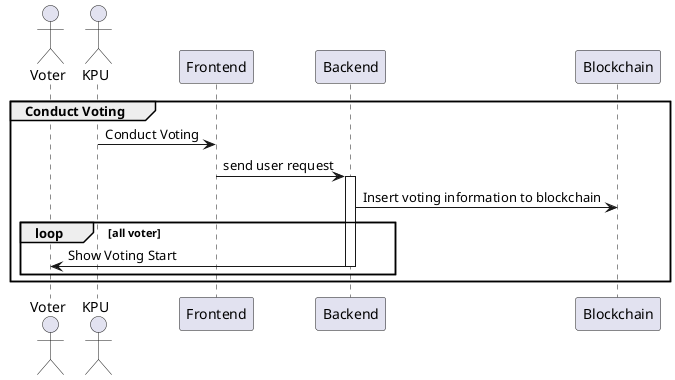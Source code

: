 @startuml global sequence diagram
skinparam maxMessageSize 300

' actor "User" as user
actor "Voter" as user1
' actor "Candidate" as user2
actor "KPU" as user3
participant "Frontend" as system1
participant "Backend" as system2
participant "Blockchain" as system3

group Conduct Voting
    user3 -> system1: Conduct Voting

    system1 -> system2 ++: send user request

    system2 -> system3: Insert voting information to blockchain
    
    loop all voter
    system2 -> user1 : Show Voting Start
    system2 --
    end
    

end
@enduml
